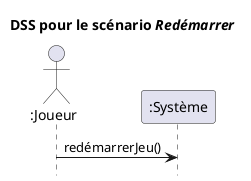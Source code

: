 @startuml
title DSS pour le scénario <i>Redémarrer</i>

hide footbox

actor ":Joueur" as Joueur
participant ":Système" as Systeme

Joueur -> Systeme : redémarrerJeu()
@enduml